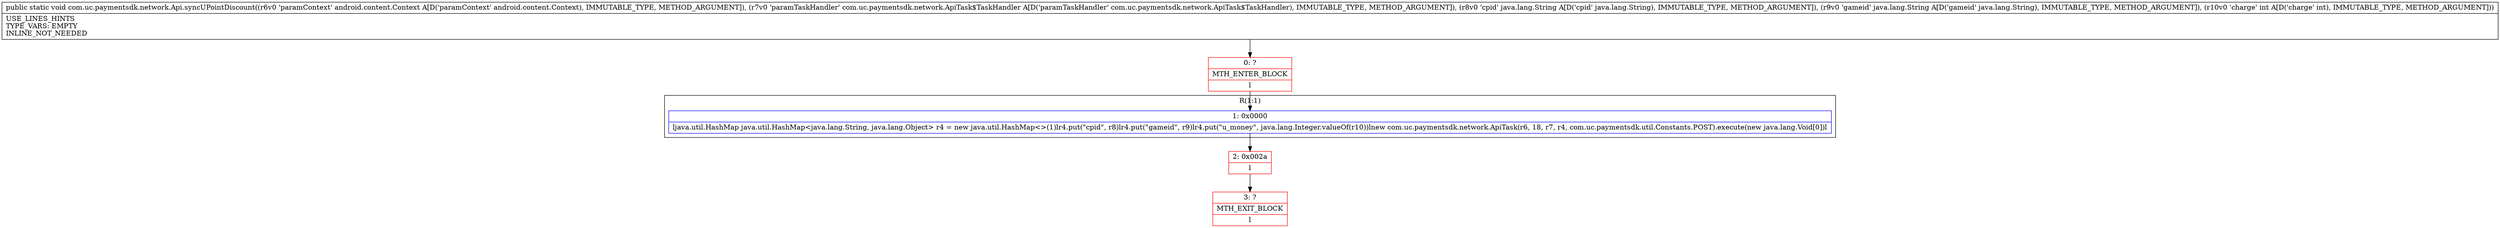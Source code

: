digraph "CFG forcom.uc.paymentsdk.network.Api.syncUPointDiscount(Landroid\/content\/Context;Lcom\/uc\/paymentsdk\/network\/ApiTask$TaskHandler;Ljava\/lang\/String;Ljava\/lang\/String;I)V" {
subgraph cluster_Region_966435543 {
label = "R(1:1)";
node [shape=record,color=blue];
Node_1 [shape=record,label="{1\:\ 0x0000|ljava.util.HashMap java.util.HashMap\<java.lang.String, java.lang.Object\> r4 = new java.util.HashMap\<\>(1)lr4.put(\"cpid\", r8)lr4.put(\"gameid\", r9)lr4.put(\"u_money\", java.lang.Integer.valueOf(r10))lnew com.uc.paymentsdk.network.ApiTask(r6, 18, r7, r4, com.uc.paymentsdk.util.Constants.POST).execute(new java.lang.Void[0])l}"];
}
Node_0 [shape=record,color=red,label="{0\:\ ?|MTH_ENTER_BLOCK\l|l}"];
Node_2 [shape=record,color=red,label="{2\:\ 0x002a|l}"];
Node_3 [shape=record,color=red,label="{3\:\ ?|MTH_EXIT_BLOCK\l|l}"];
MethodNode[shape=record,label="{public static void com.uc.paymentsdk.network.Api.syncUPointDiscount((r6v0 'paramContext' android.content.Context A[D('paramContext' android.content.Context), IMMUTABLE_TYPE, METHOD_ARGUMENT]), (r7v0 'paramTaskHandler' com.uc.paymentsdk.network.ApiTask$TaskHandler A[D('paramTaskHandler' com.uc.paymentsdk.network.ApiTask$TaskHandler), IMMUTABLE_TYPE, METHOD_ARGUMENT]), (r8v0 'cpid' java.lang.String A[D('cpid' java.lang.String), IMMUTABLE_TYPE, METHOD_ARGUMENT]), (r9v0 'gameid' java.lang.String A[D('gameid' java.lang.String), IMMUTABLE_TYPE, METHOD_ARGUMENT]), (r10v0 'charge' int A[D('charge' int), IMMUTABLE_TYPE, METHOD_ARGUMENT]))  | USE_LINES_HINTS\lTYPE_VARS: EMPTY\lINLINE_NOT_NEEDED\l}"];
MethodNode -> Node_0;
Node_1 -> Node_2;
Node_0 -> Node_1;
Node_2 -> Node_3;
}

